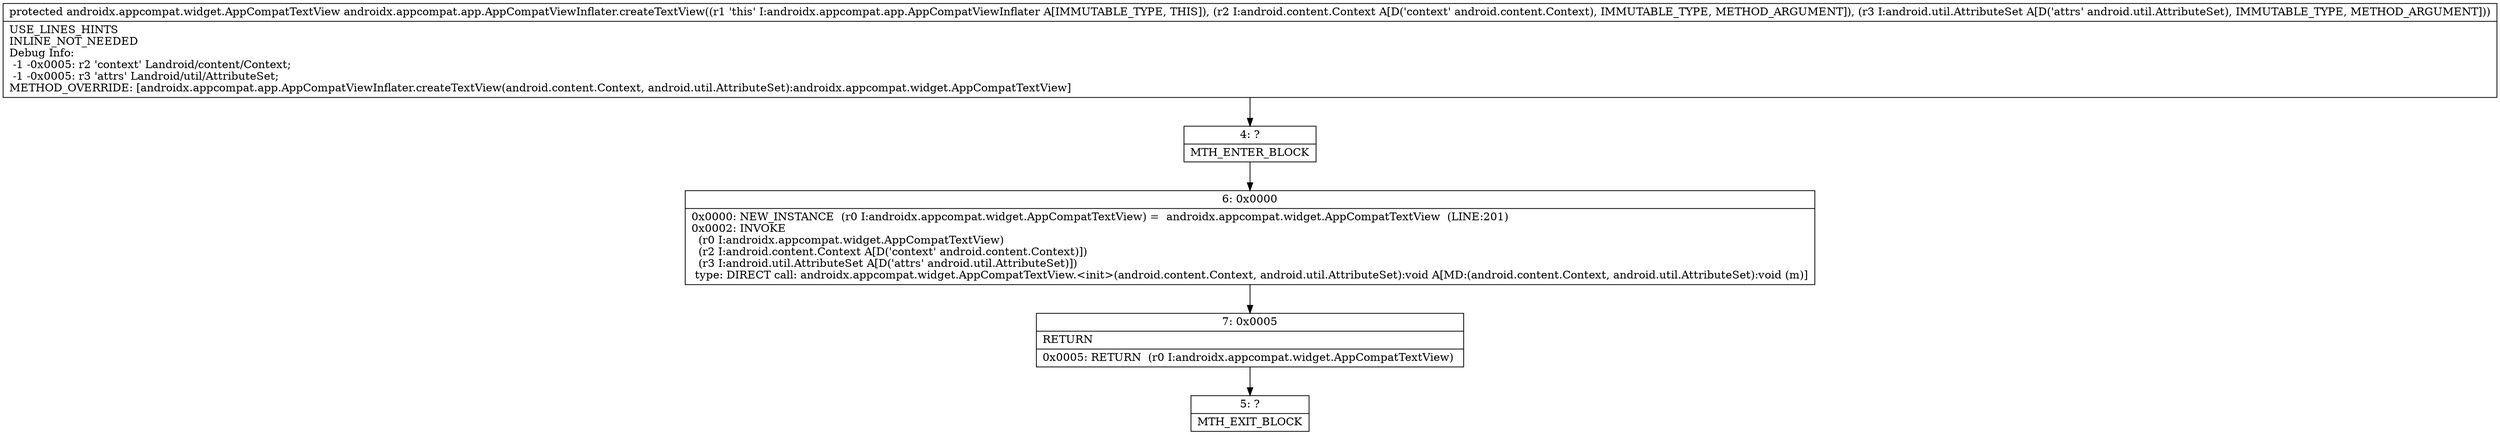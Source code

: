 digraph "CFG forandroidx.appcompat.app.AppCompatViewInflater.createTextView(Landroid\/content\/Context;Landroid\/util\/AttributeSet;)Landroidx\/appcompat\/widget\/AppCompatTextView;" {
Node_4 [shape=record,label="{4\:\ ?|MTH_ENTER_BLOCK\l}"];
Node_6 [shape=record,label="{6\:\ 0x0000|0x0000: NEW_INSTANCE  (r0 I:androidx.appcompat.widget.AppCompatTextView) =  androidx.appcompat.widget.AppCompatTextView  (LINE:201)\l0x0002: INVOKE  \l  (r0 I:androidx.appcompat.widget.AppCompatTextView)\l  (r2 I:android.content.Context A[D('context' android.content.Context)])\l  (r3 I:android.util.AttributeSet A[D('attrs' android.util.AttributeSet)])\l type: DIRECT call: androidx.appcompat.widget.AppCompatTextView.\<init\>(android.content.Context, android.util.AttributeSet):void A[MD:(android.content.Context, android.util.AttributeSet):void (m)]\l}"];
Node_7 [shape=record,label="{7\:\ 0x0005|RETURN\l|0x0005: RETURN  (r0 I:androidx.appcompat.widget.AppCompatTextView) \l}"];
Node_5 [shape=record,label="{5\:\ ?|MTH_EXIT_BLOCK\l}"];
MethodNode[shape=record,label="{protected androidx.appcompat.widget.AppCompatTextView androidx.appcompat.app.AppCompatViewInflater.createTextView((r1 'this' I:androidx.appcompat.app.AppCompatViewInflater A[IMMUTABLE_TYPE, THIS]), (r2 I:android.content.Context A[D('context' android.content.Context), IMMUTABLE_TYPE, METHOD_ARGUMENT]), (r3 I:android.util.AttributeSet A[D('attrs' android.util.AttributeSet), IMMUTABLE_TYPE, METHOD_ARGUMENT]))  | USE_LINES_HINTS\lINLINE_NOT_NEEDED\lDebug Info:\l  \-1 \-0x0005: r2 'context' Landroid\/content\/Context;\l  \-1 \-0x0005: r3 'attrs' Landroid\/util\/AttributeSet;\lMETHOD_OVERRIDE: [androidx.appcompat.app.AppCompatViewInflater.createTextView(android.content.Context, android.util.AttributeSet):androidx.appcompat.widget.AppCompatTextView]\l}"];
MethodNode -> Node_4;Node_4 -> Node_6;
Node_6 -> Node_7;
Node_7 -> Node_5;
}

